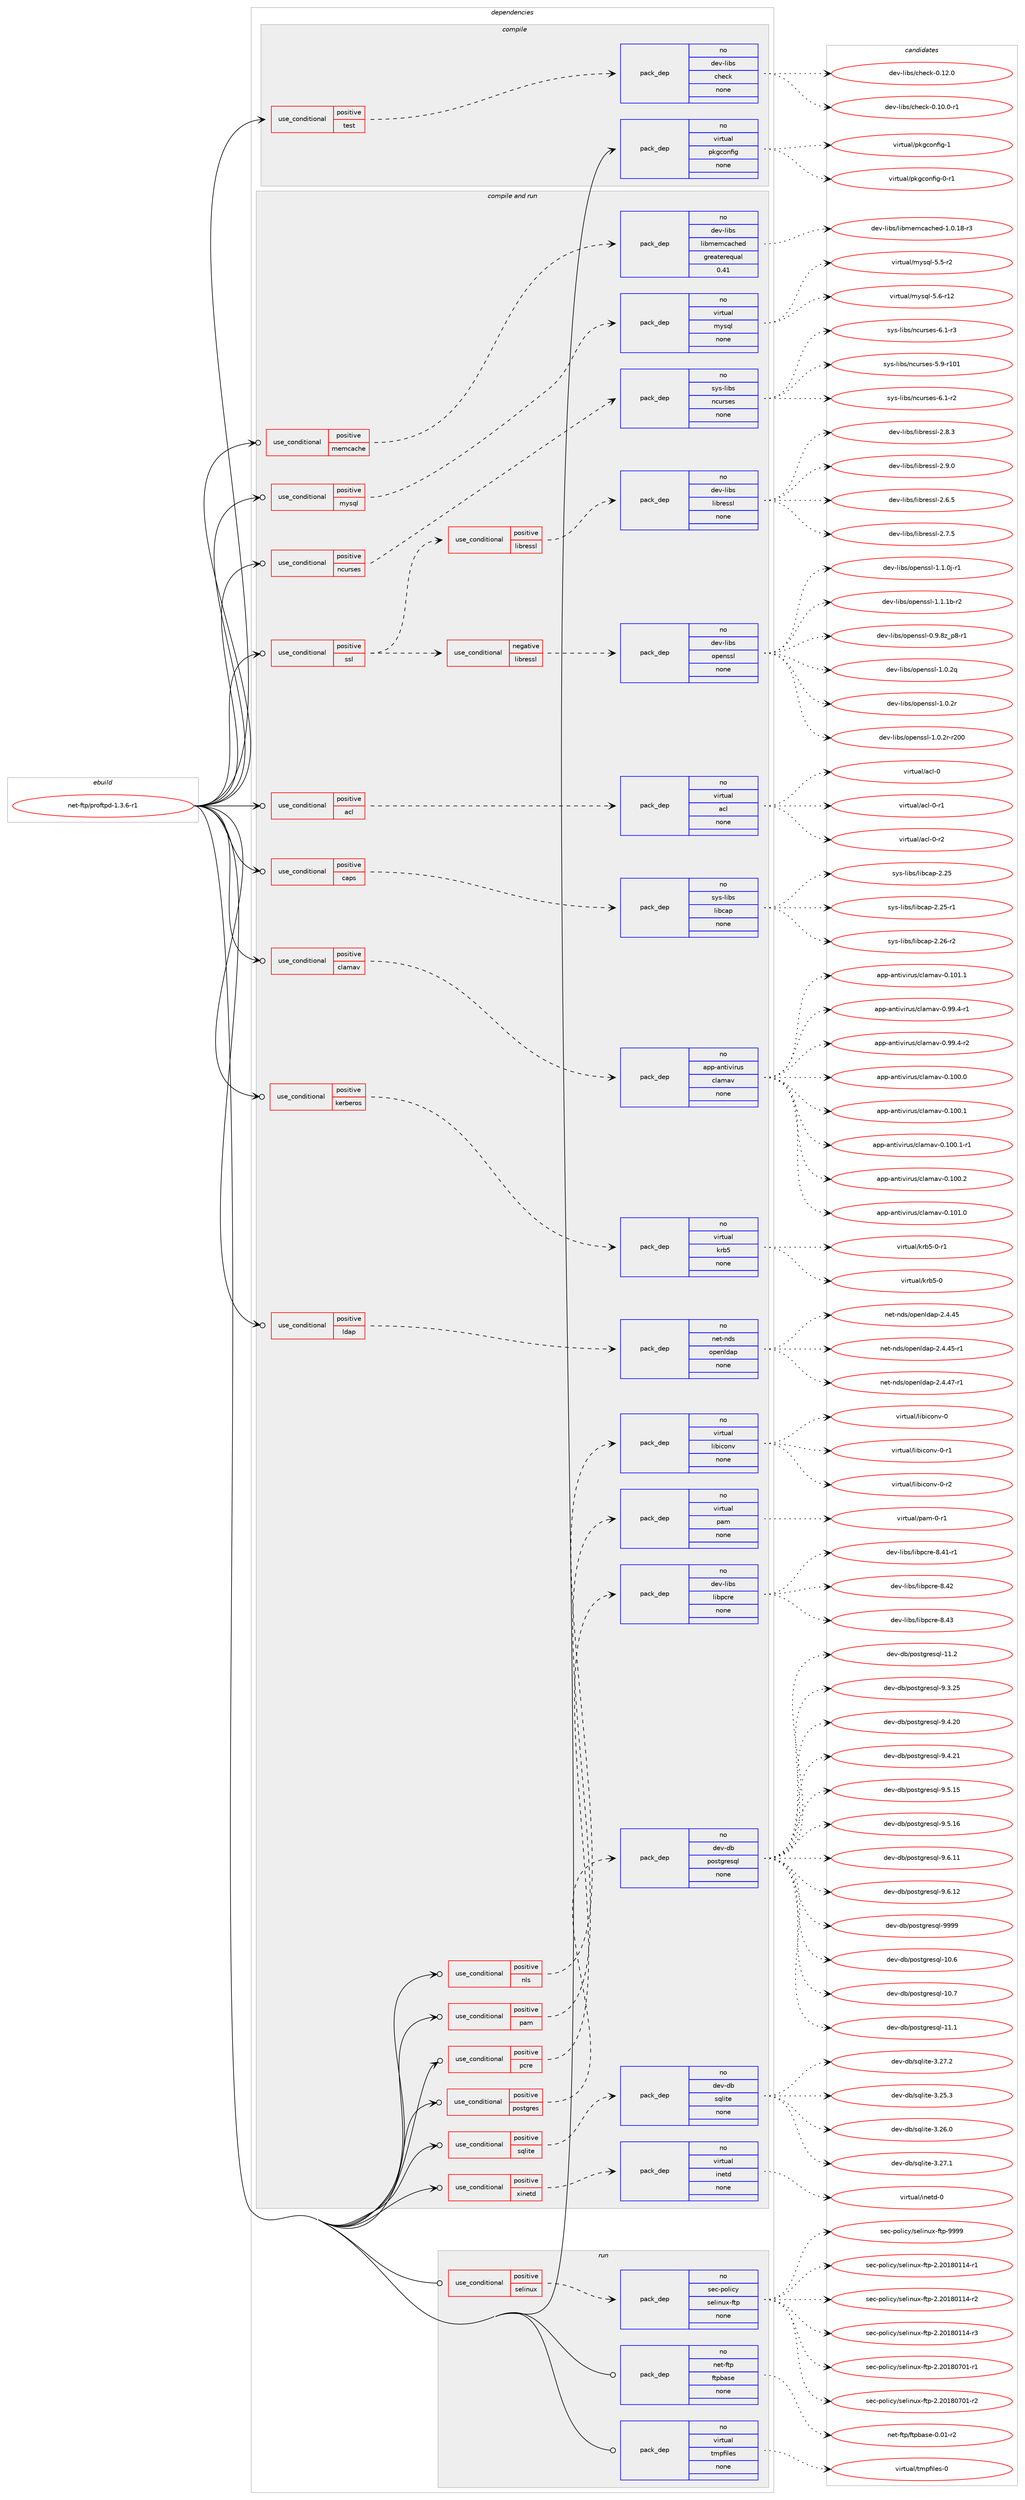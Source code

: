 digraph prolog {

# *************
# Graph options
# *************

newrank=true;
concentrate=true;
compound=true;
graph [rankdir=LR,fontname=Helvetica,fontsize=10,ranksep=1.5];#, ranksep=2.5, nodesep=0.2];
edge  [arrowhead=vee];
node  [fontname=Helvetica,fontsize=10];

# **********
# The ebuild
# **********

subgraph cluster_leftcol {
color=gray;
rank=same;
label=<<i>ebuild</i>>;
id [label="net-ftp/proftpd-1.3.6-r1", color=red, width=4, href="../net-ftp/proftpd-1.3.6-r1.svg"];
}

# ****************
# The dependencies
# ****************

subgraph cluster_midcol {
color=gray;
label=<<i>dependencies</i>>;
subgraph cluster_compile {
fillcolor="#eeeeee";
style=filled;
label=<<i>compile</i>>;
subgraph cond444792 {
dependency1654103 [label=<<TABLE BORDER="0" CELLBORDER="1" CELLSPACING="0" CELLPADDING="4"><TR><TD ROWSPAN="3" CELLPADDING="10">use_conditional</TD></TR><TR><TD>positive</TD></TR><TR><TD>test</TD></TR></TABLE>>, shape=none, color=red];
subgraph pack1182503 {
dependency1654104 [label=<<TABLE BORDER="0" CELLBORDER="1" CELLSPACING="0" CELLPADDING="4" WIDTH="220"><TR><TD ROWSPAN="6" CELLPADDING="30">pack_dep</TD></TR><TR><TD WIDTH="110">no</TD></TR><TR><TD>dev-libs</TD></TR><TR><TD>check</TD></TR><TR><TD>none</TD></TR><TR><TD></TD></TR></TABLE>>, shape=none, color=blue];
}
dependency1654103:e -> dependency1654104:w [weight=20,style="dashed",arrowhead="vee"];
}
id:e -> dependency1654103:w [weight=20,style="solid",arrowhead="vee"];
subgraph pack1182504 {
dependency1654105 [label=<<TABLE BORDER="0" CELLBORDER="1" CELLSPACING="0" CELLPADDING="4" WIDTH="220"><TR><TD ROWSPAN="6" CELLPADDING="30">pack_dep</TD></TR><TR><TD WIDTH="110">no</TD></TR><TR><TD>virtual</TD></TR><TR><TD>pkgconfig</TD></TR><TR><TD>none</TD></TR><TR><TD></TD></TR></TABLE>>, shape=none, color=blue];
}
id:e -> dependency1654105:w [weight=20,style="solid",arrowhead="vee"];
}
subgraph cluster_compileandrun {
fillcolor="#eeeeee";
style=filled;
label=<<i>compile and run</i>>;
subgraph cond444793 {
dependency1654106 [label=<<TABLE BORDER="0" CELLBORDER="1" CELLSPACING="0" CELLPADDING="4"><TR><TD ROWSPAN="3" CELLPADDING="10">use_conditional</TD></TR><TR><TD>positive</TD></TR><TR><TD>acl</TD></TR></TABLE>>, shape=none, color=red];
subgraph pack1182505 {
dependency1654107 [label=<<TABLE BORDER="0" CELLBORDER="1" CELLSPACING="0" CELLPADDING="4" WIDTH="220"><TR><TD ROWSPAN="6" CELLPADDING="30">pack_dep</TD></TR><TR><TD WIDTH="110">no</TD></TR><TR><TD>virtual</TD></TR><TR><TD>acl</TD></TR><TR><TD>none</TD></TR><TR><TD></TD></TR></TABLE>>, shape=none, color=blue];
}
dependency1654106:e -> dependency1654107:w [weight=20,style="dashed",arrowhead="vee"];
}
id:e -> dependency1654106:w [weight=20,style="solid",arrowhead="odotvee"];
subgraph cond444794 {
dependency1654108 [label=<<TABLE BORDER="0" CELLBORDER="1" CELLSPACING="0" CELLPADDING="4"><TR><TD ROWSPAN="3" CELLPADDING="10">use_conditional</TD></TR><TR><TD>positive</TD></TR><TR><TD>caps</TD></TR></TABLE>>, shape=none, color=red];
subgraph pack1182506 {
dependency1654109 [label=<<TABLE BORDER="0" CELLBORDER="1" CELLSPACING="0" CELLPADDING="4" WIDTH="220"><TR><TD ROWSPAN="6" CELLPADDING="30">pack_dep</TD></TR><TR><TD WIDTH="110">no</TD></TR><TR><TD>sys-libs</TD></TR><TR><TD>libcap</TD></TR><TR><TD>none</TD></TR><TR><TD></TD></TR></TABLE>>, shape=none, color=blue];
}
dependency1654108:e -> dependency1654109:w [weight=20,style="dashed",arrowhead="vee"];
}
id:e -> dependency1654108:w [weight=20,style="solid",arrowhead="odotvee"];
subgraph cond444795 {
dependency1654110 [label=<<TABLE BORDER="0" CELLBORDER="1" CELLSPACING="0" CELLPADDING="4"><TR><TD ROWSPAN="3" CELLPADDING="10">use_conditional</TD></TR><TR><TD>positive</TD></TR><TR><TD>clamav</TD></TR></TABLE>>, shape=none, color=red];
subgraph pack1182507 {
dependency1654111 [label=<<TABLE BORDER="0" CELLBORDER="1" CELLSPACING="0" CELLPADDING="4" WIDTH="220"><TR><TD ROWSPAN="6" CELLPADDING="30">pack_dep</TD></TR><TR><TD WIDTH="110">no</TD></TR><TR><TD>app-antivirus</TD></TR><TR><TD>clamav</TD></TR><TR><TD>none</TD></TR><TR><TD></TD></TR></TABLE>>, shape=none, color=blue];
}
dependency1654110:e -> dependency1654111:w [weight=20,style="dashed",arrowhead="vee"];
}
id:e -> dependency1654110:w [weight=20,style="solid",arrowhead="odotvee"];
subgraph cond444796 {
dependency1654112 [label=<<TABLE BORDER="0" CELLBORDER="1" CELLSPACING="0" CELLPADDING="4"><TR><TD ROWSPAN="3" CELLPADDING="10">use_conditional</TD></TR><TR><TD>positive</TD></TR><TR><TD>kerberos</TD></TR></TABLE>>, shape=none, color=red];
subgraph pack1182508 {
dependency1654113 [label=<<TABLE BORDER="0" CELLBORDER="1" CELLSPACING="0" CELLPADDING="4" WIDTH="220"><TR><TD ROWSPAN="6" CELLPADDING="30">pack_dep</TD></TR><TR><TD WIDTH="110">no</TD></TR><TR><TD>virtual</TD></TR><TR><TD>krb5</TD></TR><TR><TD>none</TD></TR><TR><TD></TD></TR></TABLE>>, shape=none, color=blue];
}
dependency1654112:e -> dependency1654113:w [weight=20,style="dashed",arrowhead="vee"];
}
id:e -> dependency1654112:w [weight=20,style="solid",arrowhead="odotvee"];
subgraph cond444797 {
dependency1654114 [label=<<TABLE BORDER="0" CELLBORDER="1" CELLSPACING="0" CELLPADDING="4"><TR><TD ROWSPAN="3" CELLPADDING="10">use_conditional</TD></TR><TR><TD>positive</TD></TR><TR><TD>ldap</TD></TR></TABLE>>, shape=none, color=red];
subgraph pack1182509 {
dependency1654115 [label=<<TABLE BORDER="0" CELLBORDER="1" CELLSPACING="0" CELLPADDING="4" WIDTH="220"><TR><TD ROWSPAN="6" CELLPADDING="30">pack_dep</TD></TR><TR><TD WIDTH="110">no</TD></TR><TR><TD>net-nds</TD></TR><TR><TD>openldap</TD></TR><TR><TD>none</TD></TR><TR><TD></TD></TR></TABLE>>, shape=none, color=blue];
}
dependency1654114:e -> dependency1654115:w [weight=20,style="dashed",arrowhead="vee"];
}
id:e -> dependency1654114:w [weight=20,style="solid",arrowhead="odotvee"];
subgraph cond444798 {
dependency1654116 [label=<<TABLE BORDER="0" CELLBORDER="1" CELLSPACING="0" CELLPADDING="4"><TR><TD ROWSPAN="3" CELLPADDING="10">use_conditional</TD></TR><TR><TD>positive</TD></TR><TR><TD>memcache</TD></TR></TABLE>>, shape=none, color=red];
subgraph pack1182510 {
dependency1654117 [label=<<TABLE BORDER="0" CELLBORDER="1" CELLSPACING="0" CELLPADDING="4" WIDTH="220"><TR><TD ROWSPAN="6" CELLPADDING="30">pack_dep</TD></TR><TR><TD WIDTH="110">no</TD></TR><TR><TD>dev-libs</TD></TR><TR><TD>libmemcached</TD></TR><TR><TD>greaterequal</TD></TR><TR><TD>0.41</TD></TR></TABLE>>, shape=none, color=blue];
}
dependency1654116:e -> dependency1654117:w [weight=20,style="dashed",arrowhead="vee"];
}
id:e -> dependency1654116:w [weight=20,style="solid",arrowhead="odotvee"];
subgraph cond444799 {
dependency1654118 [label=<<TABLE BORDER="0" CELLBORDER="1" CELLSPACING="0" CELLPADDING="4"><TR><TD ROWSPAN="3" CELLPADDING="10">use_conditional</TD></TR><TR><TD>positive</TD></TR><TR><TD>mysql</TD></TR></TABLE>>, shape=none, color=red];
subgraph pack1182511 {
dependency1654119 [label=<<TABLE BORDER="0" CELLBORDER="1" CELLSPACING="0" CELLPADDING="4" WIDTH="220"><TR><TD ROWSPAN="6" CELLPADDING="30">pack_dep</TD></TR><TR><TD WIDTH="110">no</TD></TR><TR><TD>virtual</TD></TR><TR><TD>mysql</TD></TR><TR><TD>none</TD></TR><TR><TD></TD></TR></TABLE>>, shape=none, color=blue];
}
dependency1654118:e -> dependency1654119:w [weight=20,style="dashed",arrowhead="vee"];
}
id:e -> dependency1654118:w [weight=20,style="solid",arrowhead="odotvee"];
subgraph cond444800 {
dependency1654120 [label=<<TABLE BORDER="0" CELLBORDER="1" CELLSPACING="0" CELLPADDING="4"><TR><TD ROWSPAN="3" CELLPADDING="10">use_conditional</TD></TR><TR><TD>positive</TD></TR><TR><TD>ncurses</TD></TR></TABLE>>, shape=none, color=red];
subgraph pack1182512 {
dependency1654121 [label=<<TABLE BORDER="0" CELLBORDER="1" CELLSPACING="0" CELLPADDING="4" WIDTH="220"><TR><TD ROWSPAN="6" CELLPADDING="30">pack_dep</TD></TR><TR><TD WIDTH="110">no</TD></TR><TR><TD>sys-libs</TD></TR><TR><TD>ncurses</TD></TR><TR><TD>none</TD></TR><TR><TD></TD></TR></TABLE>>, shape=none, color=blue];
}
dependency1654120:e -> dependency1654121:w [weight=20,style="dashed",arrowhead="vee"];
}
id:e -> dependency1654120:w [weight=20,style="solid",arrowhead="odotvee"];
subgraph cond444801 {
dependency1654122 [label=<<TABLE BORDER="0" CELLBORDER="1" CELLSPACING="0" CELLPADDING="4"><TR><TD ROWSPAN="3" CELLPADDING="10">use_conditional</TD></TR><TR><TD>positive</TD></TR><TR><TD>nls</TD></TR></TABLE>>, shape=none, color=red];
subgraph pack1182513 {
dependency1654123 [label=<<TABLE BORDER="0" CELLBORDER="1" CELLSPACING="0" CELLPADDING="4" WIDTH="220"><TR><TD ROWSPAN="6" CELLPADDING="30">pack_dep</TD></TR><TR><TD WIDTH="110">no</TD></TR><TR><TD>virtual</TD></TR><TR><TD>libiconv</TD></TR><TR><TD>none</TD></TR><TR><TD></TD></TR></TABLE>>, shape=none, color=blue];
}
dependency1654122:e -> dependency1654123:w [weight=20,style="dashed",arrowhead="vee"];
}
id:e -> dependency1654122:w [weight=20,style="solid",arrowhead="odotvee"];
subgraph cond444802 {
dependency1654124 [label=<<TABLE BORDER="0" CELLBORDER="1" CELLSPACING="0" CELLPADDING="4"><TR><TD ROWSPAN="3" CELLPADDING="10">use_conditional</TD></TR><TR><TD>positive</TD></TR><TR><TD>pam</TD></TR></TABLE>>, shape=none, color=red];
subgraph pack1182514 {
dependency1654125 [label=<<TABLE BORDER="0" CELLBORDER="1" CELLSPACING="0" CELLPADDING="4" WIDTH="220"><TR><TD ROWSPAN="6" CELLPADDING="30">pack_dep</TD></TR><TR><TD WIDTH="110">no</TD></TR><TR><TD>virtual</TD></TR><TR><TD>pam</TD></TR><TR><TD>none</TD></TR><TR><TD></TD></TR></TABLE>>, shape=none, color=blue];
}
dependency1654124:e -> dependency1654125:w [weight=20,style="dashed",arrowhead="vee"];
}
id:e -> dependency1654124:w [weight=20,style="solid",arrowhead="odotvee"];
subgraph cond444803 {
dependency1654126 [label=<<TABLE BORDER="0" CELLBORDER="1" CELLSPACING="0" CELLPADDING="4"><TR><TD ROWSPAN="3" CELLPADDING="10">use_conditional</TD></TR><TR><TD>positive</TD></TR><TR><TD>pcre</TD></TR></TABLE>>, shape=none, color=red];
subgraph pack1182515 {
dependency1654127 [label=<<TABLE BORDER="0" CELLBORDER="1" CELLSPACING="0" CELLPADDING="4" WIDTH="220"><TR><TD ROWSPAN="6" CELLPADDING="30">pack_dep</TD></TR><TR><TD WIDTH="110">no</TD></TR><TR><TD>dev-libs</TD></TR><TR><TD>libpcre</TD></TR><TR><TD>none</TD></TR><TR><TD></TD></TR></TABLE>>, shape=none, color=blue];
}
dependency1654126:e -> dependency1654127:w [weight=20,style="dashed",arrowhead="vee"];
}
id:e -> dependency1654126:w [weight=20,style="solid",arrowhead="odotvee"];
subgraph cond444804 {
dependency1654128 [label=<<TABLE BORDER="0" CELLBORDER="1" CELLSPACING="0" CELLPADDING="4"><TR><TD ROWSPAN="3" CELLPADDING="10">use_conditional</TD></TR><TR><TD>positive</TD></TR><TR><TD>postgres</TD></TR></TABLE>>, shape=none, color=red];
subgraph pack1182516 {
dependency1654129 [label=<<TABLE BORDER="0" CELLBORDER="1" CELLSPACING="0" CELLPADDING="4" WIDTH="220"><TR><TD ROWSPAN="6" CELLPADDING="30">pack_dep</TD></TR><TR><TD WIDTH="110">no</TD></TR><TR><TD>dev-db</TD></TR><TR><TD>postgresql</TD></TR><TR><TD>none</TD></TR><TR><TD></TD></TR></TABLE>>, shape=none, color=blue];
}
dependency1654128:e -> dependency1654129:w [weight=20,style="dashed",arrowhead="vee"];
}
id:e -> dependency1654128:w [weight=20,style="solid",arrowhead="odotvee"];
subgraph cond444805 {
dependency1654130 [label=<<TABLE BORDER="0" CELLBORDER="1" CELLSPACING="0" CELLPADDING="4"><TR><TD ROWSPAN="3" CELLPADDING="10">use_conditional</TD></TR><TR><TD>positive</TD></TR><TR><TD>sqlite</TD></TR></TABLE>>, shape=none, color=red];
subgraph pack1182517 {
dependency1654131 [label=<<TABLE BORDER="0" CELLBORDER="1" CELLSPACING="0" CELLPADDING="4" WIDTH="220"><TR><TD ROWSPAN="6" CELLPADDING="30">pack_dep</TD></TR><TR><TD WIDTH="110">no</TD></TR><TR><TD>dev-db</TD></TR><TR><TD>sqlite</TD></TR><TR><TD>none</TD></TR><TR><TD></TD></TR></TABLE>>, shape=none, color=blue];
}
dependency1654130:e -> dependency1654131:w [weight=20,style="dashed",arrowhead="vee"];
}
id:e -> dependency1654130:w [weight=20,style="solid",arrowhead="odotvee"];
subgraph cond444806 {
dependency1654132 [label=<<TABLE BORDER="0" CELLBORDER="1" CELLSPACING="0" CELLPADDING="4"><TR><TD ROWSPAN="3" CELLPADDING="10">use_conditional</TD></TR><TR><TD>positive</TD></TR><TR><TD>ssl</TD></TR></TABLE>>, shape=none, color=red];
subgraph cond444807 {
dependency1654133 [label=<<TABLE BORDER="0" CELLBORDER="1" CELLSPACING="0" CELLPADDING="4"><TR><TD ROWSPAN="3" CELLPADDING="10">use_conditional</TD></TR><TR><TD>negative</TD></TR><TR><TD>libressl</TD></TR></TABLE>>, shape=none, color=red];
subgraph pack1182518 {
dependency1654134 [label=<<TABLE BORDER="0" CELLBORDER="1" CELLSPACING="0" CELLPADDING="4" WIDTH="220"><TR><TD ROWSPAN="6" CELLPADDING="30">pack_dep</TD></TR><TR><TD WIDTH="110">no</TD></TR><TR><TD>dev-libs</TD></TR><TR><TD>openssl</TD></TR><TR><TD>none</TD></TR><TR><TD></TD></TR></TABLE>>, shape=none, color=blue];
}
dependency1654133:e -> dependency1654134:w [weight=20,style="dashed",arrowhead="vee"];
}
dependency1654132:e -> dependency1654133:w [weight=20,style="dashed",arrowhead="vee"];
subgraph cond444808 {
dependency1654135 [label=<<TABLE BORDER="0" CELLBORDER="1" CELLSPACING="0" CELLPADDING="4"><TR><TD ROWSPAN="3" CELLPADDING="10">use_conditional</TD></TR><TR><TD>positive</TD></TR><TR><TD>libressl</TD></TR></TABLE>>, shape=none, color=red];
subgraph pack1182519 {
dependency1654136 [label=<<TABLE BORDER="0" CELLBORDER="1" CELLSPACING="0" CELLPADDING="4" WIDTH="220"><TR><TD ROWSPAN="6" CELLPADDING="30">pack_dep</TD></TR><TR><TD WIDTH="110">no</TD></TR><TR><TD>dev-libs</TD></TR><TR><TD>libressl</TD></TR><TR><TD>none</TD></TR><TR><TD></TD></TR></TABLE>>, shape=none, color=blue];
}
dependency1654135:e -> dependency1654136:w [weight=20,style="dashed",arrowhead="vee"];
}
dependency1654132:e -> dependency1654135:w [weight=20,style="dashed",arrowhead="vee"];
}
id:e -> dependency1654132:w [weight=20,style="solid",arrowhead="odotvee"];
subgraph cond444809 {
dependency1654137 [label=<<TABLE BORDER="0" CELLBORDER="1" CELLSPACING="0" CELLPADDING="4"><TR><TD ROWSPAN="3" CELLPADDING="10">use_conditional</TD></TR><TR><TD>positive</TD></TR><TR><TD>xinetd</TD></TR></TABLE>>, shape=none, color=red];
subgraph pack1182520 {
dependency1654138 [label=<<TABLE BORDER="0" CELLBORDER="1" CELLSPACING="0" CELLPADDING="4" WIDTH="220"><TR><TD ROWSPAN="6" CELLPADDING="30">pack_dep</TD></TR><TR><TD WIDTH="110">no</TD></TR><TR><TD>virtual</TD></TR><TR><TD>inetd</TD></TR><TR><TD>none</TD></TR><TR><TD></TD></TR></TABLE>>, shape=none, color=blue];
}
dependency1654137:e -> dependency1654138:w [weight=20,style="dashed",arrowhead="vee"];
}
id:e -> dependency1654137:w [weight=20,style="solid",arrowhead="odotvee"];
}
subgraph cluster_run {
fillcolor="#eeeeee";
style=filled;
label=<<i>run</i>>;
subgraph cond444810 {
dependency1654139 [label=<<TABLE BORDER="0" CELLBORDER="1" CELLSPACING="0" CELLPADDING="4"><TR><TD ROWSPAN="3" CELLPADDING="10">use_conditional</TD></TR><TR><TD>positive</TD></TR><TR><TD>selinux</TD></TR></TABLE>>, shape=none, color=red];
subgraph pack1182521 {
dependency1654140 [label=<<TABLE BORDER="0" CELLBORDER="1" CELLSPACING="0" CELLPADDING="4" WIDTH="220"><TR><TD ROWSPAN="6" CELLPADDING="30">pack_dep</TD></TR><TR><TD WIDTH="110">no</TD></TR><TR><TD>sec-policy</TD></TR><TR><TD>selinux-ftp</TD></TR><TR><TD>none</TD></TR><TR><TD></TD></TR></TABLE>>, shape=none, color=blue];
}
dependency1654139:e -> dependency1654140:w [weight=20,style="dashed",arrowhead="vee"];
}
id:e -> dependency1654139:w [weight=20,style="solid",arrowhead="odot"];
subgraph pack1182522 {
dependency1654141 [label=<<TABLE BORDER="0" CELLBORDER="1" CELLSPACING="0" CELLPADDING="4" WIDTH="220"><TR><TD ROWSPAN="6" CELLPADDING="30">pack_dep</TD></TR><TR><TD WIDTH="110">no</TD></TR><TR><TD>net-ftp</TD></TR><TR><TD>ftpbase</TD></TR><TR><TD>none</TD></TR><TR><TD></TD></TR></TABLE>>, shape=none, color=blue];
}
id:e -> dependency1654141:w [weight=20,style="solid",arrowhead="odot"];
subgraph pack1182523 {
dependency1654142 [label=<<TABLE BORDER="0" CELLBORDER="1" CELLSPACING="0" CELLPADDING="4" WIDTH="220"><TR><TD ROWSPAN="6" CELLPADDING="30">pack_dep</TD></TR><TR><TD WIDTH="110">no</TD></TR><TR><TD>virtual</TD></TR><TR><TD>tmpfiles</TD></TR><TR><TD>none</TD></TR><TR><TD></TD></TR></TABLE>>, shape=none, color=blue];
}
id:e -> dependency1654142:w [weight=20,style="solid",arrowhead="odot"];
}
}

# **************
# The candidates
# **************

subgraph cluster_choices {
rank=same;
color=gray;
label=<<i>candidates</i>>;

subgraph choice1182503 {
color=black;
nodesep=1;
choice1001011184510810598115479910410199107454846494846484511449 [label="dev-libs/check-0.10.0-r1", color=red, width=4,href="../dev-libs/check-0.10.0-r1.svg"];
choice100101118451081059811547991041019910745484649504648 [label="dev-libs/check-0.12.0", color=red, width=4,href="../dev-libs/check-0.12.0.svg"];
dependency1654104:e -> choice1001011184510810598115479910410199107454846494846484511449:w [style=dotted,weight="100"];
dependency1654104:e -> choice100101118451081059811547991041019910745484649504648:w [style=dotted,weight="100"];
}
subgraph choice1182504 {
color=black;
nodesep=1;
choice11810511411611797108471121071039911111010210510345484511449 [label="virtual/pkgconfig-0-r1", color=red, width=4,href="../virtual/pkgconfig-0-r1.svg"];
choice1181051141161179710847112107103991111101021051034549 [label="virtual/pkgconfig-1", color=red, width=4,href="../virtual/pkgconfig-1.svg"];
dependency1654105:e -> choice11810511411611797108471121071039911111010210510345484511449:w [style=dotted,weight="100"];
dependency1654105:e -> choice1181051141161179710847112107103991111101021051034549:w [style=dotted,weight="100"];
}
subgraph choice1182505 {
color=black;
nodesep=1;
choice118105114116117971084797991084548 [label="virtual/acl-0", color=red, width=4,href="../virtual/acl-0.svg"];
choice1181051141161179710847979910845484511449 [label="virtual/acl-0-r1", color=red, width=4,href="../virtual/acl-0-r1.svg"];
choice1181051141161179710847979910845484511450 [label="virtual/acl-0-r2", color=red, width=4,href="../virtual/acl-0-r2.svg"];
dependency1654107:e -> choice118105114116117971084797991084548:w [style=dotted,weight="100"];
dependency1654107:e -> choice1181051141161179710847979910845484511449:w [style=dotted,weight="100"];
dependency1654107:e -> choice1181051141161179710847979910845484511450:w [style=dotted,weight="100"];
}
subgraph choice1182506 {
color=black;
nodesep=1;
choice1151211154510810598115471081059899971124550465053 [label="sys-libs/libcap-2.25", color=red, width=4,href="../sys-libs/libcap-2.25.svg"];
choice11512111545108105981154710810598999711245504650534511449 [label="sys-libs/libcap-2.25-r1", color=red, width=4,href="../sys-libs/libcap-2.25-r1.svg"];
choice11512111545108105981154710810598999711245504650544511450 [label="sys-libs/libcap-2.26-r2", color=red, width=4,href="../sys-libs/libcap-2.26-r2.svg"];
dependency1654109:e -> choice1151211154510810598115471081059899971124550465053:w [style=dotted,weight="100"];
dependency1654109:e -> choice11512111545108105981154710810598999711245504650534511449:w [style=dotted,weight="100"];
dependency1654109:e -> choice11512111545108105981154710810598999711245504650544511450:w [style=dotted,weight="100"];
}
subgraph choice1182507 {
color=black;
nodesep=1;
choice971121124597110116105118105114117115479910897109971184548464948484648 [label="app-antivirus/clamav-0.100.0", color=red, width=4,href="../app-antivirus/clamav-0.100.0.svg"];
choice971121124597110116105118105114117115479910897109971184548464948484649 [label="app-antivirus/clamav-0.100.1", color=red, width=4,href="../app-antivirus/clamav-0.100.1.svg"];
choice9711211245971101161051181051141171154799108971099711845484649484846494511449 [label="app-antivirus/clamav-0.100.1-r1", color=red, width=4,href="../app-antivirus/clamav-0.100.1-r1.svg"];
choice971121124597110116105118105114117115479910897109971184548464948484650 [label="app-antivirus/clamav-0.100.2", color=red, width=4,href="../app-antivirus/clamav-0.100.2.svg"];
choice971121124597110116105118105114117115479910897109971184548464948494648 [label="app-antivirus/clamav-0.101.0", color=red, width=4,href="../app-antivirus/clamav-0.101.0.svg"];
choice971121124597110116105118105114117115479910897109971184548464948494649 [label="app-antivirus/clamav-0.101.1", color=red, width=4,href="../app-antivirus/clamav-0.101.1.svg"];
choice97112112459711011610511810511411711547991089710997118454846575746524511449 [label="app-antivirus/clamav-0.99.4-r1", color=red, width=4,href="../app-antivirus/clamav-0.99.4-r1.svg"];
choice97112112459711011610511810511411711547991089710997118454846575746524511450 [label="app-antivirus/clamav-0.99.4-r2", color=red, width=4,href="../app-antivirus/clamav-0.99.4-r2.svg"];
dependency1654111:e -> choice971121124597110116105118105114117115479910897109971184548464948484648:w [style=dotted,weight="100"];
dependency1654111:e -> choice971121124597110116105118105114117115479910897109971184548464948484649:w [style=dotted,weight="100"];
dependency1654111:e -> choice9711211245971101161051181051141171154799108971099711845484649484846494511449:w [style=dotted,weight="100"];
dependency1654111:e -> choice971121124597110116105118105114117115479910897109971184548464948484650:w [style=dotted,weight="100"];
dependency1654111:e -> choice971121124597110116105118105114117115479910897109971184548464948494648:w [style=dotted,weight="100"];
dependency1654111:e -> choice971121124597110116105118105114117115479910897109971184548464948494649:w [style=dotted,weight="100"];
dependency1654111:e -> choice97112112459711011610511810511411711547991089710997118454846575746524511449:w [style=dotted,weight="100"];
dependency1654111:e -> choice97112112459711011610511810511411711547991089710997118454846575746524511450:w [style=dotted,weight="100"];
}
subgraph choice1182508 {
color=black;
nodesep=1;
choice118105114116117971084710711498534548 [label="virtual/krb5-0", color=red, width=4,href="../virtual/krb5-0.svg"];
choice1181051141161179710847107114985345484511449 [label="virtual/krb5-0-r1", color=red, width=4,href="../virtual/krb5-0-r1.svg"];
dependency1654113:e -> choice118105114116117971084710711498534548:w [style=dotted,weight="100"];
dependency1654113:e -> choice1181051141161179710847107114985345484511449:w [style=dotted,weight="100"];
}
subgraph choice1182509 {
color=black;
nodesep=1;
choice11010111645110100115471111121011101081009711245504652465253 [label="net-nds/openldap-2.4.45", color=red, width=4,href="../net-nds/openldap-2.4.45.svg"];
choice110101116451101001154711111210111010810097112455046524652534511449 [label="net-nds/openldap-2.4.45-r1", color=red, width=4,href="../net-nds/openldap-2.4.45-r1.svg"];
choice110101116451101001154711111210111010810097112455046524652554511449 [label="net-nds/openldap-2.4.47-r1", color=red, width=4,href="../net-nds/openldap-2.4.47-r1.svg"];
dependency1654115:e -> choice11010111645110100115471111121011101081009711245504652465253:w [style=dotted,weight="100"];
dependency1654115:e -> choice110101116451101001154711111210111010810097112455046524652534511449:w [style=dotted,weight="100"];
dependency1654115:e -> choice110101116451101001154711111210111010810097112455046524652554511449:w [style=dotted,weight="100"];
}
subgraph choice1182510 {
color=black;
nodesep=1;
choice10010111845108105981154710810598109101109999799104101100454946484649564511451 [label="dev-libs/libmemcached-1.0.18-r3", color=red, width=4,href="../dev-libs/libmemcached-1.0.18-r3.svg"];
dependency1654117:e -> choice10010111845108105981154710810598109101109999799104101100454946484649564511451:w [style=dotted,weight="100"];
}
subgraph choice1182511 {
color=black;
nodesep=1;
choice1181051141161179710847109121115113108455346534511450 [label="virtual/mysql-5.5-r2", color=red, width=4,href="../virtual/mysql-5.5-r2.svg"];
choice118105114116117971084710912111511310845534654451144950 [label="virtual/mysql-5.6-r12", color=red, width=4,href="../virtual/mysql-5.6-r12.svg"];
dependency1654119:e -> choice1181051141161179710847109121115113108455346534511450:w [style=dotted,weight="100"];
dependency1654119:e -> choice118105114116117971084710912111511310845534654451144950:w [style=dotted,weight="100"];
}
subgraph choice1182512 {
color=black;
nodesep=1;
choice115121115451081059811547110991171141151011154553465745114494849 [label="sys-libs/ncurses-5.9-r101", color=red, width=4,href="../sys-libs/ncurses-5.9-r101.svg"];
choice11512111545108105981154711099117114115101115455446494511450 [label="sys-libs/ncurses-6.1-r2", color=red, width=4,href="../sys-libs/ncurses-6.1-r2.svg"];
choice11512111545108105981154711099117114115101115455446494511451 [label="sys-libs/ncurses-6.1-r3", color=red, width=4,href="../sys-libs/ncurses-6.1-r3.svg"];
dependency1654121:e -> choice115121115451081059811547110991171141151011154553465745114494849:w [style=dotted,weight="100"];
dependency1654121:e -> choice11512111545108105981154711099117114115101115455446494511450:w [style=dotted,weight="100"];
dependency1654121:e -> choice11512111545108105981154711099117114115101115455446494511451:w [style=dotted,weight="100"];
}
subgraph choice1182513 {
color=black;
nodesep=1;
choice118105114116117971084710810598105991111101184548 [label="virtual/libiconv-0", color=red, width=4,href="../virtual/libiconv-0.svg"];
choice1181051141161179710847108105981059911111011845484511449 [label="virtual/libiconv-0-r1", color=red, width=4,href="../virtual/libiconv-0-r1.svg"];
choice1181051141161179710847108105981059911111011845484511450 [label="virtual/libiconv-0-r2", color=red, width=4,href="../virtual/libiconv-0-r2.svg"];
dependency1654123:e -> choice118105114116117971084710810598105991111101184548:w [style=dotted,weight="100"];
dependency1654123:e -> choice1181051141161179710847108105981059911111011845484511449:w [style=dotted,weight="100"];
dependency1654123:e -> choice1181051141161179710847108105981059911111011845484511450:w [style=dotted,weight="100"];
}
subgraph choice1182514 {
color=black;
nodesep=1;
choice11810511411611797108471129710945484511449 [label="virtual/pam-0-r1", color=red, width=4,href="../virtual/pam-0-r1.svg"];
dependency1654125:e -> choice11810511411611797108471129710945484511449:w [style=dotted,weight="100"];
}
subgraph choice1182515 {
color=black;
nodesep=1;
choice100101118451081059811547108105981129911410145564652494511449 [label="dev-libs/libpcre-8.41-r1", color=red, width=4,href="../dev-libs/libpcre-8.41-r1.svg"];
choice10010111845108105981154710810598112991141014556465250 [label="dev-libs/libpcre-8.42", color=red, width=4,href="../dev-libs/libpcre-8.42.svg"];
choice10010111845108105981154710810598112991141014556465251 [label="dev-libs/libpcre-8.43", color=red, width=4,href="../dev-libs/libpcre-8.43.svg"];
dependency1654127:e -> choice100101118451081059811547108105981129911410145564652494511449:w [style=dotted,weight="100"];
dependency1654127:e -> choice10010111845108105981154710810598112991141014556465250:w [style=dotted,weight="100"];
dependency1654127:e -> choice10010111845108105981154710810598112991141014556465251:w [style=dotted,weight="100"];
}
subgraph choice1182516 {
color=black;
nodesep=1;
choice1001011184510098471121111151161031141011151131084549484654 [label="dev-db/postgresql-10.6", color=red, width=4,href="../dev-db/postgresql-10.6.svg"];
choice1001011184510098471121111151161031141011151131084549484655 [label="dev-db/postgresql-10.7", color=red, width=4,href="../dev-db/postgresql-10.7.svg"];
choice1001011184510098471121111151161031141011151131084549494649 [label="dev-db/postgresql-11.1", color=red, width=4,href="../dev-db/postgresql-11.1.svg"];
choice1001011184510098471121111151161031141011151131084549494650 [label="dev-db/postgresql-11.2", color=red, width=4,href="../dev-db/postgresql-11.2.svg"];
choice10010111845100984711211111511610311410111511310845574651465053 [label="dev-db/postgresql-9.3.25", color=red, width=4,href="../dev-db/postgresql-9.3.25.svg"];
choice10010111845100984711211111511610311410111511310845574652465048 [label="dev-db/postgresql-9.4.20", color=red, width=4,href="../dev-db/postgresql-9.4.20.svg"];
choice10010111845100984711211111511610311410111511310845574652465049 [label="dev-db/postgresql-9.4.21", color=red, width=4,href="../dev-db/postgresql-9.4.21.svg"];
choice10010111845100984711211111511610311410111511310845574653464953 [label="dev-db/postgresql-9.5.15", color=red, width=4,href="../dev-db/postgresql-9.5.15.svg"];
choice10010111845100984711211111511610311410111511310845574653464954 [label="dev-db/postgresql-9.5.16", color=red, width=4,href="../dev-db/postgresql-9.5.16.svg"];
choice10010111845100984711211111511610311410111511310845574654464949 [label="dev-db/postgresql-9.6.11", color=red, width=4,href="../dev-db/postgresql-9.6.11.svg"];
choice10010111845100984711211111511610311410111511310845574654464950 [label="dev-db/postgresql-9.6.12", color=red, width=4,href="../dev-db/postgresql-9.6.12.svg"];
choice1001011184510098471121111151161031141011151131084557575757 [label="dev-db/postgresql-9999", color=red, width=4,href="../dev-db/postgresql-9999.svg"];
dependency1654129:e -> choice1001011184510098471121111151161031141011151131084549484654:w [style=dotted,weight="100"];
dependency1654129:e -> choice1001011184510098471121111151161031141011151131084549484655:w [style=dotted,weight="100"];
dependency1654129:e -> choice1001011184510098471121111151161031141011151131084549494649:w [style=dotted,weight="100"];
dependency1654129:e -> choice1001011184510098471121111151161031141011151131084549494650:w [style=dotted,weight="100"];
dependency1654129:e -> choice10010111845100984711211111511610311410111511310845574651465053:w [style=dotted,weight="100"];
dependency1654129:e -> choice10010111845100984711211111511610311410111511310845574652465048:w [style=dotted,weight="100"];
dependency1654129:e -> choice10010111845100984711211111511610311410111511310845574652465049:w [style=dotted,weight="100"];
dependency1654129:e -> choice10010111845100984711211111511610311410111511310845574653464953:w [style=dotted,weight="100"];
dependency1654129:e -> choice10010111845100984711211111511610311410111511310845574653464954:w [style=dotted,weight="100"];
dependency1654129:e -> choice10010111845100984711211111511610311410111511310845574654464949:w [style=dotted,weight="100"];
dependency1654129:e -> choice10010111845100984711211111511610311410111511310845574654464950:w [style=dotted,weight="100"];
dependency1654129:e -> choice1001011184510098471121111151161031141011151131084557575757:w [style=dotted,weight="100"];
}
subgraph choice1182517 {
color=black;
nodesep=1;
choice10010111845100984711511310810511610145514650534651 [label="dev-db/sqlite-3.25.3", color=red, width=4,href="../dev-db/sqlite-3.25.3.svg"];
choice10010111845100984711511310810511610145514650544648 [label="dev-db/sqlite-3.26.0", color=red, width=4,href="../dev-db/sqlite-3.26.0.svg"];
choice10010111845100984711511310810511610145514650554649 [label="dev-db/sqlite-3.27.1", color=red, width=4,href="../dev-db/sqlite-3.27.1.svg"];
choice10010111845100984711511310810511610145514650554650 [label="dev-db/sqlite-3.27.2", color=red, width=4,href="../dev-db/sqlite-3.27.2.svg"];
dependency1654131:e -> choice10010111845100984711511310810511610145514650534651:w [style=dotted,weight="100"];
dependency1654131:e -> choice10010111845100984711511310810511610145514650544648:w [style=dotted,weight="100"];
dependency1654131:e -> choice10010111845100984711511310810511610145514650554649:w [style=dotted,weight="100"];
dependency1654131:e -> choice10010111845100984711511310810511610145514650554650:w [style=dotted,weight="100"];
}
subgraph choice1182518 {
color=black;
nodesep=1;
choice10010111845108105981154711111210111011511510845484657465612295112564511449 [label="dev-libs/openssl-0.9.8z_p8-r1", color=red, width=4,href="../dev-libs/openssl-0.9.8z_p8-r1.svg"];
choice100101118451081059811547111112101110115115108454946484650113 [label="dev-libs/openssl-1.0.2q", color=red, width=4,href="../dev-libs/openssl-1.0.2q.svg"];
choice100101118451081059811547111112101110115115108454946484650114 [label="dev-libs/openssl-1.0.2r", color=red, width=4,href="../dev-libs/openssl-1.0.2r.svg"];
choice10010111845108105981154711111210111011511510845494648465011445114504848 [label="dev-libs/openssl-1.0.2r-r200", color=red, width=4,href="../dev-libs/openssl-1.0.2r-r200.svg"];
choice1001011184510810598115471111121011101151151084549464946481064511449 [label="dev-libs/openssl-1.1.0j-r1", color=red, width=4,href="../dev-libs/openssl-1.1.0j-r1.svg"];
choice100101118451081059811547111112101110115115108454946494649984511450 [label="dev-libs/openssl-1.1.1b-r2", color=red, width=4,href="../dev-libs/openssl-1.1.1b-r2.svg"];
dependency1654134:e -> choice10010111845108105981154711111210111011511510845484657465612295112564511449:w [style=dotted,weight="100"];
dependency1654134:e -> choice100101118451081059811547111112101110115115108454946484650113:w [style=dotted,weight="100"];
dependency1654134:e -> choice100101118451081059811547111112101110115115108454946484650114:w [style=dotted,weight="100"];
dependency1654134:e -> choice10010111845108105981154711111210111011511510845494648465011445114504848:w [style=dotted,weight="100"];
dependency1654134:e -> choice1001011184510810598115471111121011101151151084549464946481064511449:w [style=dotted,weight="100"];
dependency1654134:e -> choice100101118451081059811547111112101110115115108454946494649984511450:w [style=dotted,weight="100"];
}
subgraph choice1182519 {
color=black;
nodesep=1;
choice10010111845108105981154710810598114101115115108455046544653 [label="dev-libs/libressl-2.6.5", color=red, width=4,href="../dev-libs/libressl-2.6.5.svg"];
choice10010111845108105981154710810598114101115115108455046554653 [label="dev-libs/libressl-2.7.5", color=red, width=4,href="../dev-libs/libressl-2.7.5.svg"];
choice10010111845108105981154710810598114101115115108455046564651 [label="dev-libs/libressl-2.8.3", color=red, width=4,href="../dev-libs/libressl-2.8.3.svg"];
choice10010111845108105981154710810598114101115115108455046574648 [label="dev-libs/libressl-2.9.0", color=red, width=4,href="../dev-libs/libressl-2.9.0.svg"];
dependency1654136:e -> choice10010111845108105981154710810598114101115115108455046544653:w [style=dotted,weight="100"];
dependency1654136:e -> choice10010111845108105981154710810598114101115115108455046554653:w [style=dotted,weight="100"];
dependency1654136:e -> choice10010111845108105981154710810598114101115115108455046564651:w [style=dotted,weight="100"];
dependency1654136:e -> choice10010111845108105981154710810598114101115115108455046574648:w [style=dotted,weight="100"];
}
subgraph choice1182520 {
color=black;
nodesep=1;
choice11810511411611797108471051101011161004548 [label="virtual/inetd-0", color=red, width=4,href="../virtual/inetd-0.svg"];
dependency1654138:e -> choice11810511411611797108471051101011161004548:w [style=dotted,weight="100"];
}
subgraph choice1182521 {
color=black;
nodesep=1;
choice115101994511211110810599121471151011081051101171204510211611245504650484956484949524511449 [label="sec-policy/selinux-ftp-2.20180114-r1", color=red, width=4,href="../sec-policy/selinux-ftp-2.20180114-r1.svg"];
choice115101994511211110810599121471151011081051101171204510211611245504650484956484949524511450 [label="sec-policy/selinux-ftp-2.20180114-r2", color=red, width=4,href="../sec-policy/selinux-ftp-2.20180114-r2.svg"];
choice115101994511211110810599121471151011081051101171204510211611245504650484956484949524511451 [label="sec-policy/selinux-ftp-2.20180114-r3", color=red, width=4,href="../sec-policy/selinux-ftp-2.20180114-r3.svg"];
choice115101994511211110810599121471151011081051101171204510211611245504650484956485548494511449 [label="sec-policy/selinux-ftp-2.20180701-r1", color=red, width=4,href="../sec-policy/selinux-ftp-2.20180701-r1.svg"];
choice115101994511211110810599121471151011081051101171204510211611245504650484956485548494511450 [label="sec-policy/selinux-ftp-2.20180701-r2", color=red, width=4,href="../sec-policy/selinux-ftp-2.20180701-r2.svg"];
choice11510199451121111081059912147115101108105110117120451021161124557575757 [label="sec-policy/selinux-ftp-9999", color=red, width=4,href="../sec-policy/selinux-ftp-9999.svg"];
dependency1654140:e -> choice115101994511211110810599121471151011081051101171204510211611245504650484956484949524511449:w [style=dotted,weight="100"];
dependency1654140:e -> choice115101994511211110810599121471151011081051101171204510211611245504650484956484949524511450:w [style=dotted,weight="100"];
dependency1654140:e -> choice115101994511211110810599121471151011081051101171204510211611245504650484956484949524511451:w [style=dotted,weight="100"];
dependency1654140:e -> choice115101994511211110810599121471151011081051101171204510211611245504650484956485548494511449:w [style=dotted,weight="100"];
dependency1654140:e -> choice115101994511211110810599121471151011081051101171204510211611245504650484956485548494511450:w [style=dotted,weight="100"];
dependency1654140:e -> choice11510199451121111081059912147115101108105110117120451021161124557575757:w [style=dotted,weight="100"];
}
subgraph choice1182522 {
color=black;
nodesep=1;
choice1101011164510211611247102116112989711510145484648494511450 [label="net-ftp/ftpbase-0.01-r2", color=red, width=4,href="../net-ftp/ftpbase-0.01-r2.svg"];
dependency1654141:e -> choice1101011164510211611247102116112989711510145484648494511450:w [style=dotted,weight="100"];
}
subgraph choice1182523 {
color=black;
nodesep=1;
choice11810511411611797108471161091121021051081011154548 [label="virtual/tmpfiles-0", color=red, width=4,href="../virtual/tmpfiles-0.svg"];
dependency1654142:e -> choice11810511411611797108471161091121021051081011154548:w [style=dotted,weight="100"];
}
}

}
